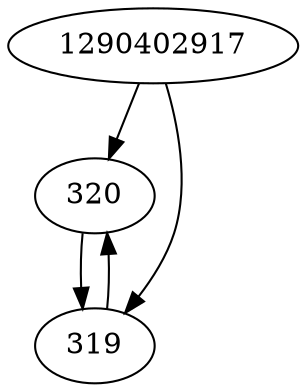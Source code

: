 strict digraph  {
320;
1290402917;
319;
320 -> 319;
1290402917 -> 319;
1290402917 -> 320;
319 -> 320;
}
